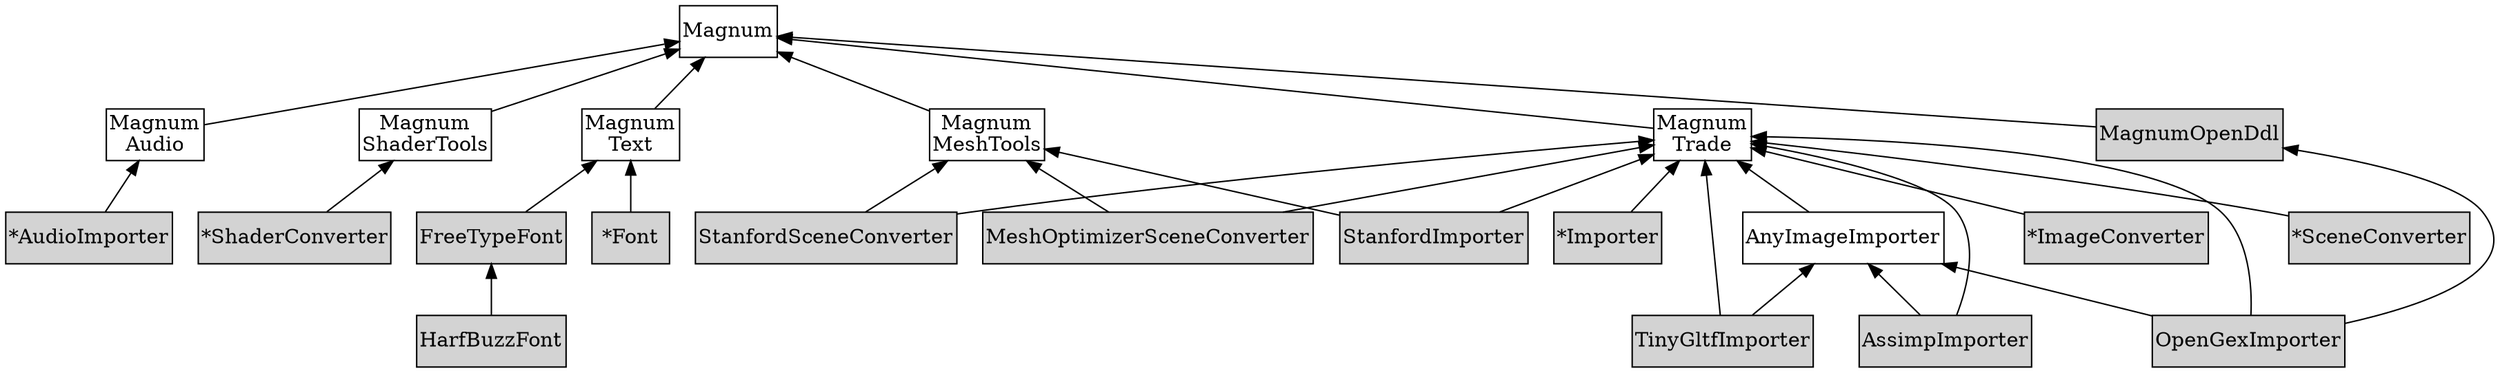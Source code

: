 /*
    This file is part of Magnum.

    Copyright © 2010, 2011, 2012, 2013, 2014, 2015, 2016, 2017, 2018, 2019,
                2020 Vladimír Vondruš <mosra@centrum.cz>

    Permission is hereby granted, free of charge, to any person obtaining a
    copy of this software and associated documentation files (the "Software"),
    to deal in the Software without restriction, including without limitation
    the rights to use, copy, modify, merge, publish, distribute, sublicense,
    and/or sell copies of the Software, and to permit persons to whom the
    Software is furnished to do so, subject to the following conditions:

    The above copyright notice and this permission notice shall be included
    in all copies or substantial portions of the Software.

    THE SOFTWARE IS PROVIDED "AS IS", WITHOUT WARRANTY OF ANY KIND, EXPRESS OR
    IMPLIED, INCLUDING BUT NOT LIMITED TO THE WARRANTIES OF MERCHANTABILITY,
    FITNESS FOR A PARTICULAR PURPOSE AND NONINFRINGEMENT. IN NO EVENT SHALL
    THE AUTHORS OR COPYRIGHT HOLDERS BE LIABLE FOR ANY CLAIM, DAMAGES OR OTHER
    LIABILITY, WHETHER IN AN ACTION OF CONTRACT, TORT OR OTHERWISE, ARISING
    FROM, OUT OF OR IN CONNECTION WITH THE SOFTWARE OR THE USE OR OTHER
    DEALINGS IN THE SOFTWARE.
*/

digraph "Magnum Plugins dependency order" {
    rankdir=BT
    ranksep=0.5
    node [style=filled shape=rect margin="0.03,0.03"]

    Magnum [style=solid class="m-info"]
    MagnumAudio [style=solid label="Magnum\nAudio" class="m-info"]
    MagnumMeshTools [style=solid label="Magnum\nMeshTools" class="m-info"]
    MagnumShaderTools [style=solid label="Magnum\nShaderTools" class="m-info"]
    MagnumText [style=solid label="Magnum\nText" class="m-info"]
    MagnumTrade [style=solid label="Magnum\nTrade" class="m-info"]

    {rank=same MagnumAudio MagnumMeshTools MagnumText MagnumTrade}

    AnyImageImporter [style=solid class="m-success"]

    MagnumOpenDdl [class="m-info"]

    AudioImporter [label="*AudioImporter" class="m-success"]
    ImageConverter [label="*ImageConverter" class="m-success"]
    SceneConverter [label="*SceneConverter" class="m-success"]
    ShaderConverter [label="*ShaderConverter" class="m-success"]
    Importer [label="*Importer" class="m-success"]
    Font [label="*Font" class="m-success"]

    AssimpImporter [class="m-success"]
    FreeTypeFont [class="m-success"]
    HarfBuzzFont [class="m-success"]
    OpenGexImporter [class="m-success"]
    TinyGltfImporter [class="m-success"]

    MagnumAudio -> Magnum [class="m-info"]
    MagnumMeshTools -> Magnum [class="m-info"]
    MagnumShaderTools -> Magnum [class="m-info"]
    MagnumText -> Magnum [class="m-info"]
    MagnumTrade -> Magnum [class="m-info"]

    AnyImageImporter -> MagnumTrade [class="m-success"]

    MagnumOpenDdl -> Magnum

    AudioImporter -> MagnumAudio
    ImageConverter -> MagnumTrade
    SceneConverter -> MagnumTrade
    ShaderConverter -> MagnumShaderTools
    Importer -> MagnumTrade
    Font -> MagnumText

    AssimpImporter -> MagnumTrade
    AssimpImporter -> AnyImageImporter
    FreeTypeFont -> MagnumText
    HarfBuzzFont -> FreeTypeFont
    MeshOptimizerSceneConverter -> MagnumTrade
    MeshOptimizerSceneConverter -> MagnumMeshTools
    OpenGexImporter -> MagnumTrade
    OpenGexImporter -> AnyImageImporter
    OpenGexImporter -> MagnumOpenDdl
    StanfordImporter -> MagnumTrade
    StanfordImporter -> MagnumMeshTools
    StanfordSceneConverter -> MagnumTrade
    StanfordSceneConverter -> MagnumMeshTools
    TinyGltfImporter -> MagnumTrade
    TinyGltfImporter -> AnyImageImporter
}
